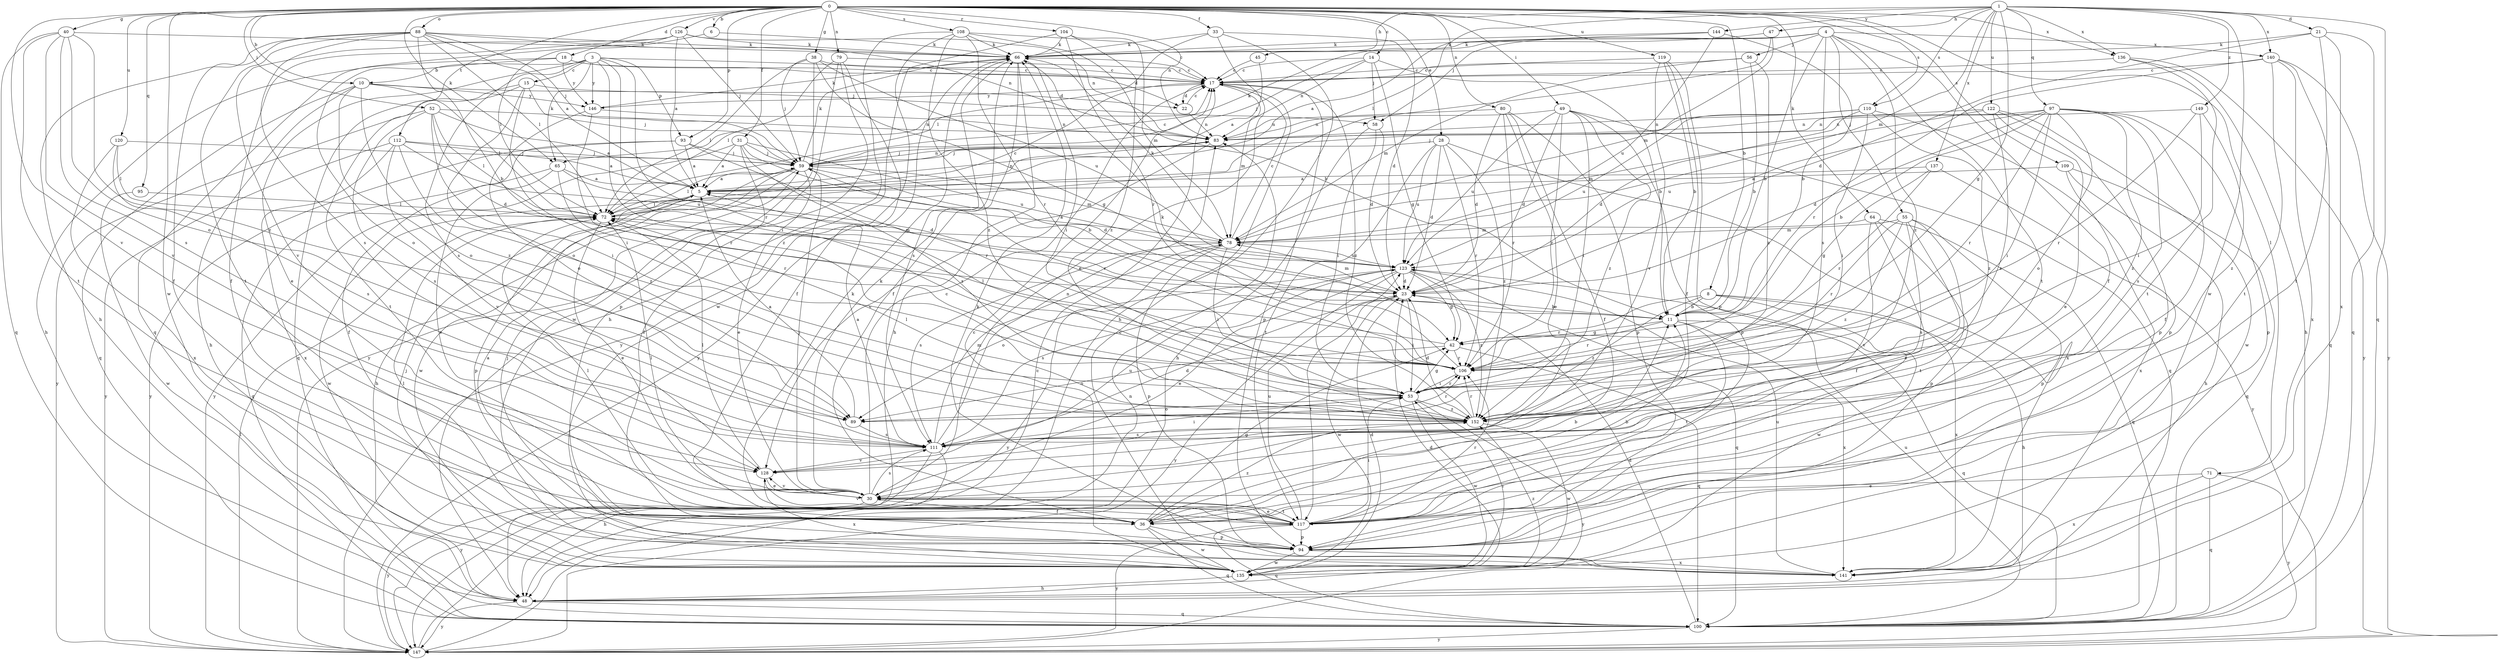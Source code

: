 strict digraph  {
0;
1;
3;
4;
5;
6;
8;
10;
11;
14;
15;
17;
18;
21;
22;
23;
28;
30;
31;
33;
36;
38;
40;
42;
45;
47;
48;
49;
52;
53;
55;
56;
58;
59;
64;
65;
66;
71;
72;
78;
79;
80;
83;
88;
89;
93;
94;
95;
97;
100;
104;
106;
108;
109;
110;
111;
112;
117;
119;
120;
122;
123;
126;
128;
135;
136;
137;
140;
141;
144;
146;
147;
149;
152;
0 -> 6  [label=b];
0 -> 8  [label=b];
0 -> 10  [label=b];
0 -> 14  [label=c];
0 -> 18  [label=d];
0 -> 28  [label=e];
0 -> 31  [label=f];
0 -> 33  [label=f];
0 -> 38  [label=g];
0 -> 40  [label=g];
0 -> 49  [label=i];
0 -> 52  [label=i];
0 -> 64  [label=k];
0 -> 65  [label=k];
0 -> 71  [label=l];
0 -> 79  [label=n];
0 -> 80  [label=n];
0 -> 83  [label=n];
0 -> 88  [label=o];
0 -> 93  [label=p];
0 -> 95  [label=q];
0 -> 104  [label=r];
0 -> 108  [label=s];
0 -> 109  [label=s];
0 -> 110  [label=s];
0 -> 112  [label=t];
0 -> 119  [label=u];
0 -> 120  [label=u];
0 -> 126  [label=v];
0 -> 128  [label=v];
0 -> 135  [label=w];
0 -> 136  [label=x];
1 -> 21  [label=d];
1 -> 42  [label=g];
1 -> 45  [label=h];
1 -> 47  [label=h];
1 -> 72  [label=l];
1 -> 78  [label=m];
1 -> 97  [label=q];
1 -> 100  [label=q];
1 -> 110  [label=s];
1 -> 122  [label=u];
1 -> 135  [label=w];
1 -> 136  [label=x];
1 -> 137  [label=x];
1 -> 140  [label=x];
1 -> 144  [label=y];
1 -> 149  [label=z];
3 -> 10  [label=b];
3 -> 15  [label=c];
3 -> 17  [label=c];
3 -> 30  [label=e];
3 -> 53  [label=i];
3 -> 65  [label=k];
3 -> 93  [label=p];
3 -> 106  [label=r];
3 -> 111  [label=s];
3 -> 146  [label=y];
3 -> 152  [label=z];
4 -> 11  [label=b];
4 -> 36  [label=f];
4 -> 55  [label=j];
4 -> 56  [label=j];
4 -> 58  [label=j];
4 -> 65  [label=k];
4 -> 66  [label=k];
4 -> 111  [label=s];
4 -> 117  [label=t];
4 -> 140  [label=x];
4 -> 152  [label=z];
5 -> 72  [label=l];
5 -> 83  [label=n];
5 -> 94  [label=p];
5 -> 135  [label=w];
6 -> 66  [label=k];
6 -> 72  [label=l];
8 -> 11  [label=b];
8 -> 48  [label=h];
8 -> 106  [label=r];
8 -> 135  [label=w];
8 -> 141  [label=x];
8 -> 152  [label=z];
10 -> 48  [label=h];
10 -> 58  [label=j];
10 -> 72  [label=l];
10 -> 89  [label=o];
10 -> 100  [label=q];
10 -> 146  [label=y];
10 -> 152  [label=z];
11 -> 42  [label=g];
11 -> 100  [label=q];
11 -> 106  [label=r];
11 -> 117  [label=t];
11 -> 141  [label=x];
14 -> 11  [label=b];
14 -> 17  [label=c];
14 -> 42  [label=g];
14 -> 58  [label=j];
14 -> 59  [label=j];
14 -> 83  [label=n];
15 -> 22  [label=d];
15 -> 53  [label=i];
15 -> 59  [label=j];
15 -> 89  [label=o];
15 -> 100  [label=q];
15 -> 117  [label=t];
17 -> 22  [label=d];
17 -> 78  [label=m];
17 -> 94  [label=p];
17 -> 146  [label=y];
17 -> 152  [label=z];
18 -> 17  [label=c];
18 -> 22  [label=d];
18 -> 48  [label=h];
18 -> 89  [label=o];
18 -> 146  [label=y];
21 -> 23  [label=d];
21 -> 66  [label=k];
21 -> 100  [label=q];
21 -> 117  [label=t];
21 -> 141  [label=x];
22 -> 17  [label=c];
22 -> 83  [label=n];
23 -> 11  [label=b];
23 -> 53  [label=i];
23 -> 78  [label=m];
23 -> 117  [label=t];
23 -> 135  [label=w];
28 -> 23  [label=d];
28 -> 59  [label=j];
28 -> 106  [label=r];
28 -> 117  [label=t];
28 -> 123  [label=u];
28 -> 141  [label=x];
28 -> 152  [label=z];
30 -> 17  [label=c];
30 -> 36  [label=f];
30 -> 59  [label=j];
30 -> 66  [label=k];
30 -> 72  [label=l];
30 -> 111  [label=s];
30 -> 117  [label=t];
30 -> 128  [label=v];
30 -> 147  [label=y];
31 -> 5  [label=a];
31 -> 11  [label=b];
31 -> 36  [label=f];
31 -> 59  [label=j];
31 -> 123  [label=u];
31 -> 147  [label=y];
31 -> 152  [label=z];
33 -> 23  [label=d];
33 -> 30  [label=e];
33 -> 48  [label=h];
33 -> 66  [label=k];
33 -> 72  [label=l];
36 -> 5  [label=a];
36 -> 11  [label=b];
36 -> 42  [label=g];
36 -> 94  [label=p];
36 -> 100  [label=q];
36 -> 135  [label=w];
36 -> 152  [label=z];
38 -> 17  [label=c];
38 -> 42  [label=g];
38 -> 59  [label=j];
38 -> 72  [label=l];
38 -> 94  [label=p];
38 -> 123  [label=u];
40 -> 66  [label=k];
40 -> 89  [label=o];
40 -> 100  [label=q];
40 -> 111  [label=s];
40 -> 117  [label=t];
40 -> 128  [label=v];
40 -> 152  [label=z];
42 -> 72  [label=l];
42 -> 89  [label=o];
42 -> 100  [label=q];
42 -> 106  [label=r];
45 -> 5  [label=a];
45 -> 17  [label=c];
47 -> 66  [label=k];
47 -> 72  [label=l];
47 -> 78  [label=m];
48 -> 23  [label=d];
48 -> 100  [label=q];
48 -> 147  [label=y];
49 -> 23  [label=d];
49 -> 53  [label=i];
49 -> 83  [label=n];
49 -> 94  [label=p];
49 -> 100  [label=q];
49 -> 106  [label=r];
49 -> 123  [label=u];
49 -> 152  [label=z];
52 -> 5  [label=a];
52 -> 23  [label=d];
52 -> 53  [label=i];
52 -> 72  [label=l];
52 -> 83  [label=n];
52 -> 111  [label=s];
52 -> 147  [label=y];
53 -> 42  [label=g];
53 -> 89  [label=o];
53 -> 106  [label=r];
53 -> 135  [label=w];
53 -> 147  [label=y];
53 -> 152  [label=z];
55 -> 30  [label=e];
55 -> 78  [label=m];
55 -> 94  [label=p];
55 -> 106  [label=r];
55 -> 111  [label=s];
55 -> 117  [label=t];
55 -> 152  [label=z];
56 -> 11  [label=b];
56 -> 17  [label=c];
56 -> 78  [label=m];
56 -> 152  [label=z];
58 -> 23  [label=d];
58 -> 48  [label=h];
58 -> 53  [label=i];
59 -> 5  [label=a];
59 -> 17  [label=c];
59 -> 23  [label=d];
59 -> 30  [label=e];
59 -> 48  [label=h];
59 -> 66  [label=k];
59 -> 72  [label=l];
59 -> 78  [label=m];
59 -> 83  [label=n];
59 -> 106  [label=r];
59 -> 135  [label=w];
64 -> 36  [label=f];
64 -> 78  [label=m];
64 -> 94  [label=p];
64 -> 100  [label=q];
64 -> 128  [label=v];
65 -> 5  [label=a];
65 -> 23  [label=d];
65 -> 30  [label=e];
65 -> 100  [label=q];
65 -> 106  [label=r];
66 -> 17  [label=c];
66 -> 36  [label=f];
66 -> 48  [label=h];
66 -> 53  [label=i];
66 -> 111  [label=s];
66 -> 147  [label=y];
71 -> 30  [label=e];
71 -> 100  [label=q];
71 -> 141  [label=x];
71 -> 147  [label=y];
72 -> 17  [label=c];
72 -> 30  [label=e];
72 -> 78  [label=m];
78 -> 5  [label=a];
78 -> 17  [label=c];
78 -> 53  [label=i];
78 -> 66  [label=k];
78 -> 94  [label=p];
78 -> 111  [label=s];
78 -> 123  [label=u];
78 -> 147  [label=y];
79 -> 17  [label=c];
79 -> 36  [label=f];
79 -> 72  [label=l];
79 -> 135  [label=w];
79 -> 147  [label=y];
80 -> 23  [label=d];
80 -> 30  [label=e];
80 -> 36  [label=f];
80 -> 83  [label=n];
80 -> 94  [label=p];
80 -> 106  [label=r];
83 -> 59  [label=j];
83 -> 128  [label=v];
88 -> 5  [label=a];
88 -> 11  [label=b];
88 -> 36  [label=f];
88 -> 48  [label=h];
88 -> 59  [label=j];
88 -> 66  [label=k];
88 -> 72  [label=l];
88 -> 83  [label=n];
88 -> 111  [label=s];
88 -> 117  [label=t];
89 -> 5  [label=a];
89 -> 106  [label=r];
89 -> 111  [label=s];
93 -> 5  [label=a];
93 -> 36  [label=f];
93 -> 59  [label=j];
93 -> 106  [label=r];
93 -> 147  [label=y];
94 -> 59  [label=j];
94 -> 66  [label=k];
94 -> 72  [label=l];
94 -> 135  [label=w];
94 -> 141  [label=x];
95 -> 72  [label=l];
95 -> 135  [label=w];
97 -> 11  [label=b];
97 -> 23  [label=d];
97 -> 36  [label=f];
97 -> 53  [label=i];
97 -> 83  [label=n];
97 -> 89  [label=o];
97 -> 94  [label=p];
97 -> 106  [label=r];
97 -> 111  [label=s];
97 -> 123  [label=u];
97 -> 152  [label=z];
100 -> 23  [label=d];
100 -> 123  [label=u];
100 -> 147  [label=y];
104 -> 66  [label=k];
104 -> 78  [label=m];
104 -> 106  [label=r];
104 -> 147  [label=y];
104 -> 152  [label=z];
106 -> 53  [label=i];
106 -> 66  [label=k];
108 -> 11  [label=b];
108 -> 17  [label=c];
108 -> 48  [label=h];
108 -> 66  [label=k];
108 -> 106  [label=r];
108 -> 135  [label=w];
108 -> 152  [label=z];
109 -> 5  [label=a];
109 -> 48  [label=h];
109 -> 100  [label=q];
109 -> 141  [label=x];
110 -> 23  [label=d];
110 -> 53  [label=i];
110 -> 59  [label=j];
110 -> 83  [label=n];
110 -> 94  [label=p];
110 -> 123  [label=u];
110 -> 152  [label=z];
111 -> 5  [label=a];
111 -> 23  [label=d];
111 -> 48  [label=h];
111 -> 53  [label=i];
111 -> 78  [label=m];
111 -> 83  [label=n];
111 -> 128  [label=v];
111 -> 147  [label=y];
112 -> 5  [label=a];
112 -> 59  [label=j];
112 -> 123  [label=u];
112 -> 128  [label=v];
112 -> 141  [label=x];
112 -> 147  [label=y];
112 -> 152  [label=z];
117 -> 11  [label=b];
117 -> 30  [label=e];
117 -> 53  [label=i];
117 -> 66  [label=k];
117 -> 72  [label=l];
117 -> 94  [label=p];
117 -> 100  [label=q];
117 -> 106  [label=r];
117 -> 123  [label=u];
117 -> 128  [label=v];
117 -> 147  [label=y];
119 -> 11  [label=b];
119 -> 17  [label=c];
119 -> 36  [label=f];
119 -> 94  [label=p];
119 -> 128  [label=v];
120 -> 59  [label=j];
120 -> 72  [label=l];
120 -> 111  [label=s];
120 -> 141  [label=x];
122 -> 30  [label=e];
122 -> 78  [label=m];
122 -> 83  [label=n];
122 -> 94  [label=p];
122 -> 135  [label=w];
122 -> 152  [label=z];
123 -> 23  [label=d];
123 -> 30  [label=e];
123 -> 42  [label=g];
123 -> 89  [label=o];
123 -> 100  [label=q];
123 -> 111  [label=s];
123 -> 147  [label=y];
123 -> 152  [label=z];
126 -> 5  [label=a];
126 -> 36  [label=f];
126 -> 59  [label=j];
126 -> 66  [label=k];
126 -> 83  [label=n];
126 -> 100  [label=q];
126 -> 128  [label=v];
128 -> 30  [label=e];
128 -> 72  [label=l];
128 -> 123  [label=u];
128 -> 141  [label=x];
135 -> 17  [label=c];
135 -> 23  [label=d];
135 -> 48  [label=h];
135 -> 53  [label=i];
135 -> 59  [label=j];
135 -> 152  [label=z];
136 -> 17  [label=c];
136 -> 48  [label=h];
136 -> 117  [label=t];
136 -> 147  [label=y];
137 -> 5  [label=a];
137 -> 42  [label=g];
137 -> 106  [label=r];
137 -> 147  [label=y];
140 -> 17  [label=c];
140 -> 100  [label=q];
140 -> 106  [label=r];
140 -> 117  [label=t];
140 -> 141  [label=x];
140 -> 147  [label=y];
141 -> 17  [label=c];
141 -> 123  [label=u];
144 -> 5  [label=a];
144 -> 11  [label=b];
144 -> 66  [label=k];
144 -> 123  [label=u];
146 -> 66  [label=k];
146 -> 83  [label=n];
146 -> 89  [label=o];
146 -> 106  [label=r];
147 -> 17  [label=c];
147 -> 72  [label=l];
147 -> 83  [label=n];
149 -> 53  [label=i];
149 -> 83  [label=n];
149 -> 106  [label=r];
149 -> 152  [label=z];
152 -> 23  [label=d];
152 -> 72  [label=l];
152 -> 106  [label=r];
152 -> 111  [label=s];
152 -> 135  [label=w];
}
